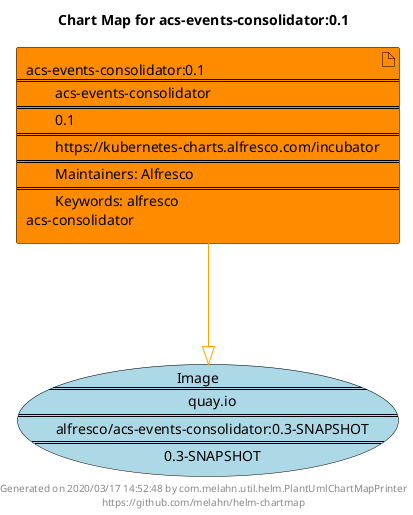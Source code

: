@startuml
skinparam linetype ortho
skinparam backgroundColor white
skinparam usecaseBorderColor black
skinparam usecaseArrowColor LightSlateGray
skinparam artifactBorderColor black
skinparam artifactArrowColor LightSlateGray

title Chart Map for acs-events-consolidator:0.1

'There is one referenced Helm Chart
artifact "acs-events-consolidator:0.1\n====\n\tacs-events-consolidator\n====\n\t0.1\n====\n\thttps://kubernetes-charts.alfresco.com/incubator\n====\n\tMaintainers: Alfresco\n====\n\tKeywords: alfresco\nacs-consolidator" as acs_events_consolidator_0_1 #Darkorange

'There is one referenced Docker Image
usecase "Image\n====\n\tquay.io\n====\n\talfresco/acs-events-consolidator:0.3-SNAPSHOT\n====\n\t0.3-SNAPSHOT" as quay_io_alfresco_acs_events_consolidator_0_3_SNAPSHOT #LightBlue

'Chart Dependencies
acs_events_consolidator_0_1--[#orange]-|>quay_io_alfresco_acs_events_consolidator_0_3_SNAPSHOT

center footer Generated on 2020/03/17 14:52:48 by com.melahn.util.helm.PlantUmlChartMapPrinter\nhttps://github.com/melahn/helm-chartmap
@enduml
